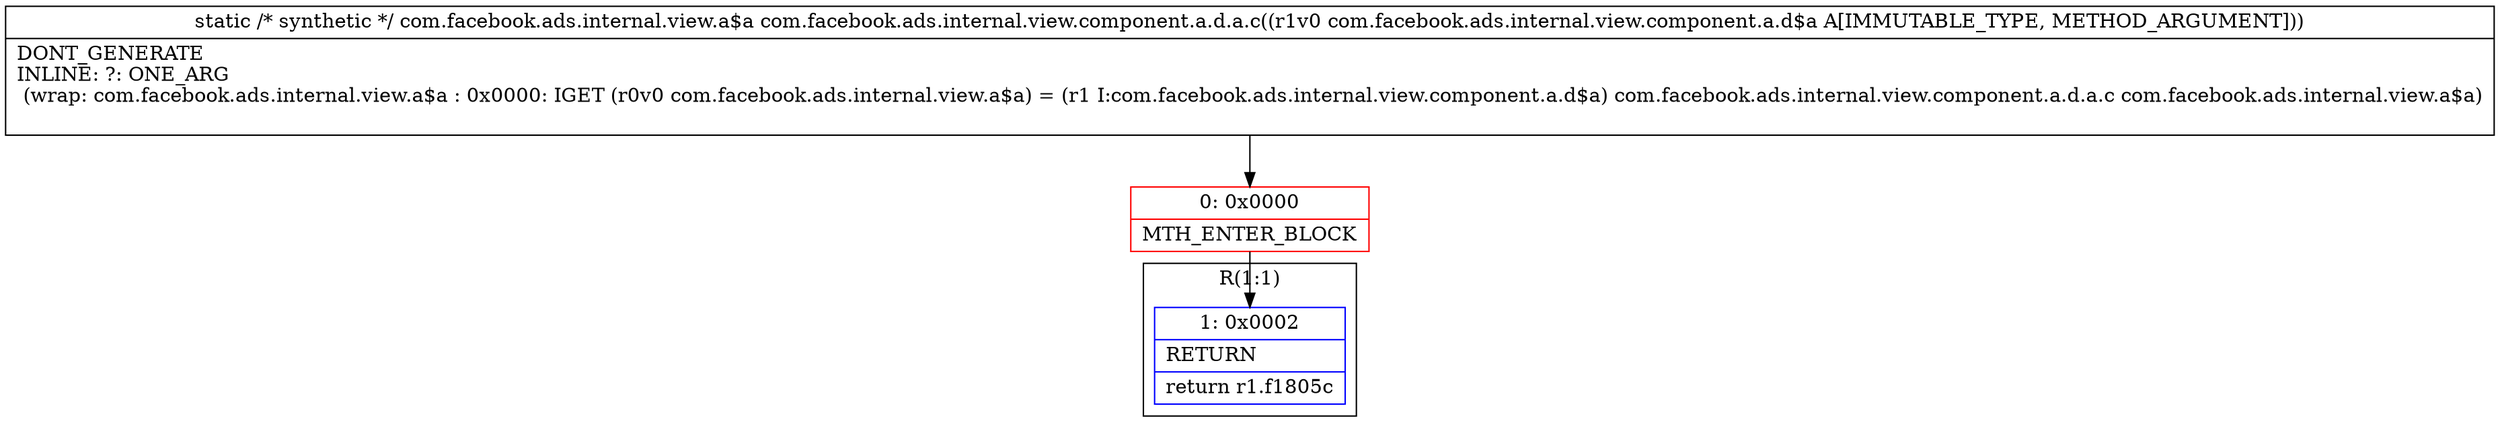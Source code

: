 digraph "CFG forcom.facebook.ads.internal.view.component.a.d.a.c(Lcom\/facebook\/ads\/internal\/view\/component\/a\/d$a;)Lcom\/facebook\/ads\/internal\/view\/a$a;" {
subgraph cluster_Region_45142784 {
label = "R(1:1)";
node [shape=record,color=blue];
Node_1 [shape=record,label="{1\:\ 0x0002|RETURN\l|return r1.f1805c\l}"];
}
Node_0 [shape=record,color=red,label="{0\:\ 0x0000|MTH_ENTER_BLOCK\l}"];
MethodNode[shape=record,label="{static \/* synthetic *\/ com.facebook.ads.internal.view.a$a com.facebook.ads.internal.view.component.a.d.a.c((r1v0 com.facebook.ads.internal.view.component.a.d$a A[IMMUTABLE_TYPE, METHOD_ARGUMENT]))  | DONT_GENERATE\lINLINE: ?: ONE_ARG  \l  (wrap: com.facebook.ads.internal.view.a$a : 0x0000: IGET  (r0v0 com.facebook.ads.internal.view.a$a) = (r1 I:com.facebook.ads.internal.view.component.a.d$a) com.facebook.ads.internal.view.component.a.d.a.c com.facebook.ads.internal.view.a$a)\l\l}"];
MethodNode -> Node_0;
Node_0 -> Node_1;
}

